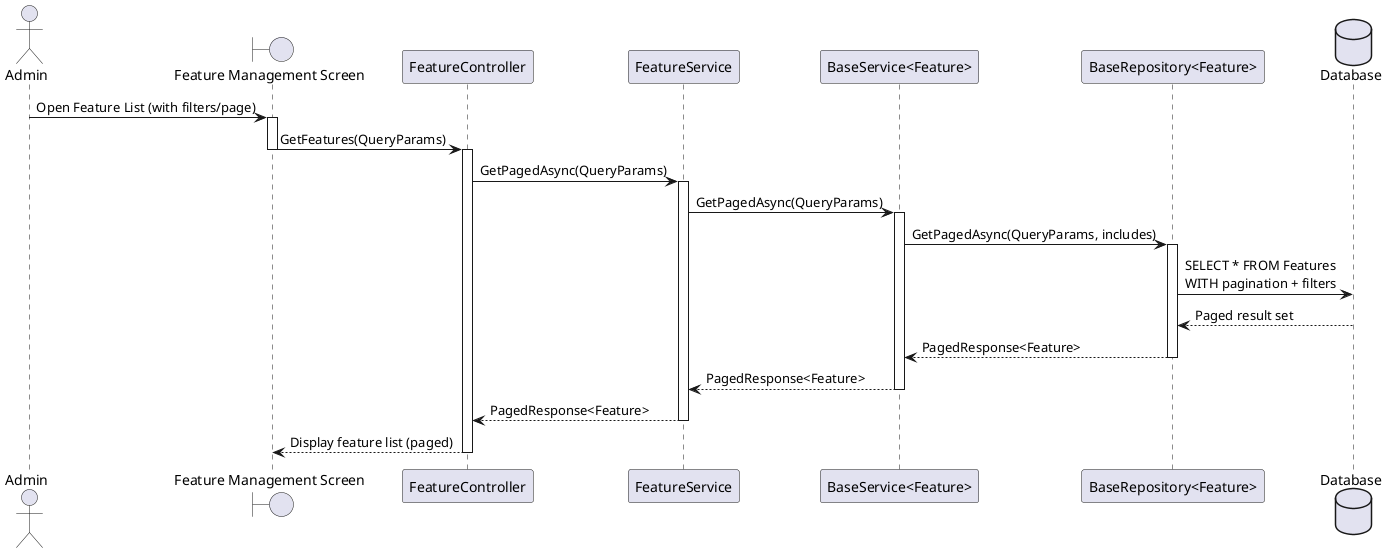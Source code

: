 @startuml
actor Admin
boundary "Feature Management Screen" as Screen
participant "FeatureController" as Controller
participant "FeatureService" as Service
participant "BaseService<Feature>" as BaseService
participant "BaseRepository<Feature>" as Repository
database "Database" as DB

Admin -> Screen : Open Feature List (with filters/page)
activate Screen
Screen -> Controller : GetFeatures(QueryParams)
deactivate Screen
activate Controller

Controller -> Service : GetPagedAsync(QueryParams)
activate Service
Service -> BaseService : GetPagedAsync(QueryParams)
activate BaseService
BaseService -> Repository : GetPagedAsync(QueryParams, includes)
activate Repository
Repository -> DB : SELECT * FROM Features\nWITH pagination + filters
DB --> Repository : Paged result set
deactivate DB
Repository --> BaseService : PagedResponse<Feature>
deactivate Repository
BaseService --> Service : PagedResponse<Feature>
deactivate BaseService
Service --> Controller : PagedResponse<Feature>
deactivate Service

Controller --> Screen : Display feature list (paged)
deactivate Controller
@enduml
